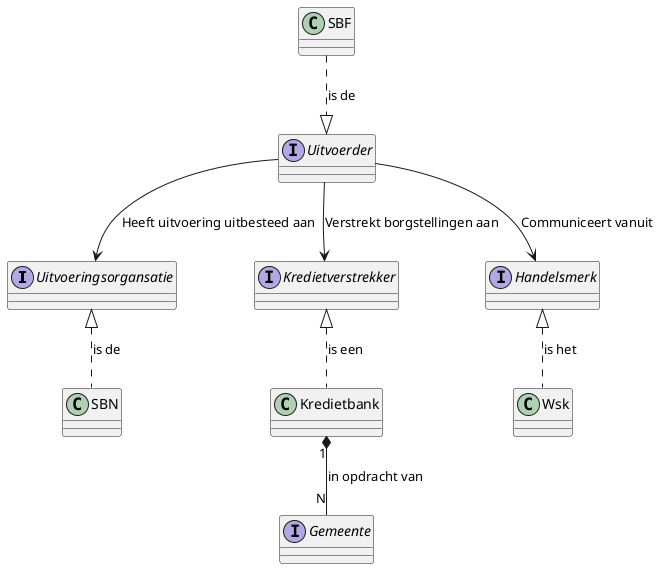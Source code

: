 @startuml


interface Uitvoeringsorgansatie
class SBN

interface Uitvoerder
class SBF

interface Kredietverstrekker
class Kredietbank

interface Handelsmerk
class Wsk

interface Gemeente

SBF ..|> Uitvoerder : "is de"
Uitvoerder --> Kredietverstrekker : "Verstrekt borgstellingen aan"
Uitvoerder --> Handelsmerk : "Communiceert vanuit"
Uitvoerder --> Uitvoeringsorgansatie : "Heeft uitvoering uitbesteed aan"

Kredietverstrekker <|.. Kredietbank : "is een"
Handelsmerk <|.. Wsk : "is het"
Uitvoeringsorgansatie <|.. SBN : "is de"

Kredietbank "1" *-- "N" Gemeente : "in opdracht van"

@enduml
